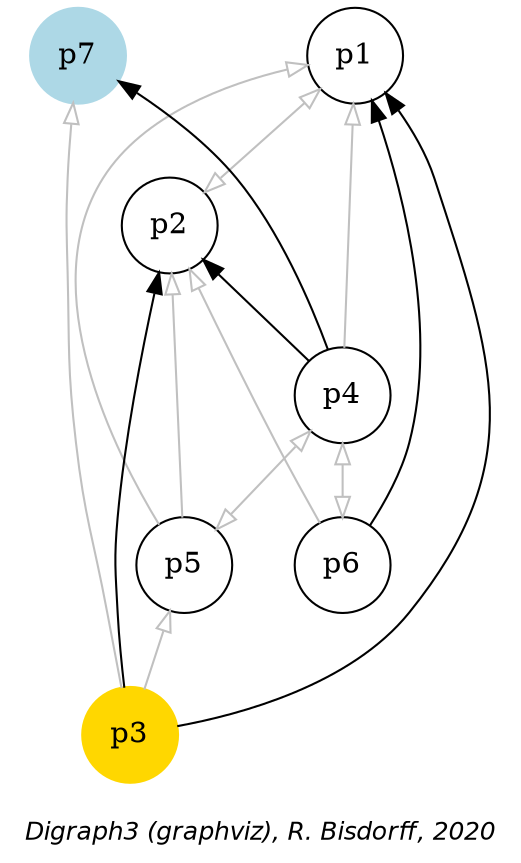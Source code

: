 digraph G {
graph [ fontname = "Helvetica-Oblique",
 fontsize = 12,
 label = "\nDigraph3 (graphviz), R. Bisdorff, 2020", size="7,7"];
n1 [shape = "circle", label = "p1"];
n2 [shape = "circle", label = "p2"];
n3 [shape = "circle", label = "p3", style = "filled", color = gold];
n4 [shape = "circle", label = "p4"];
n5 [shape = "circle", label = "p5"];
n6 [shape = "circle", label = "p6"];
n7 [shape = "circle", label = "p7", style = "filled", color = lightblue];
n1-> n2 [dir=both, color=grey, arrowhead=empty, arrowtail=empty] ;
n1-> n3 [dir=back, color=black] ;
n1-> n4 [dir=back, color=grey, arrowtail=empty] ;
n1-> n5 [dir=back, color=grey, arrowtail=empty] ;
n1-> n6 [dir=back, color=black] ;
n2-> n3 [dir=back, color=black] ;
n2-> n4 [dir=back, color=black] ;
n2-> n5 [dir=back, color=grey, arrowtail=empty] ;
n2-> n6 [dir=back, color=grey, arrowtail=empty] ;
n3-> n5 [dir=forward, color=grey, arrowhead=empty] ;
n3-> n7 [dir=forward, color=grey, arrowhead=empty] ;
n4-> n5 [dir=both, color=grey, arrowhead=empty, arrowtail=empty] ;
n4-> n6 [dir=both, color=grey, arrowhead=empty, arrowtail=empty] ;
n4-> n7 [dir=forward, color=black] ;
{rank=max; n3 }
{rank=min; n7 }
}
